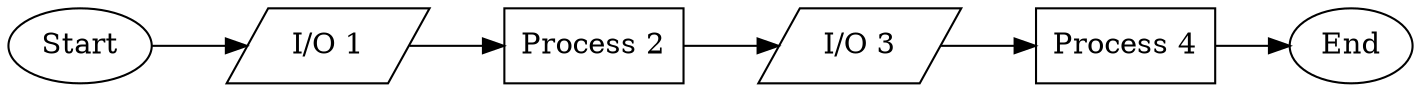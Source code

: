 // Linear Flowchart 11
digraph {
	rankdir=LR
	1 [label=Start shape=oval]
	2 [label="I/O 1" shape=parallelogram]
	1 -> 2
	3 [label="Process 2" shape=box]
	2 -> 3
	4 [label="I/O 3" shape=parallelogram]
	3 -> 4
	5 [label="Process 4" shape=box]
	4 -> 5
	6 [label=End shape=oval]
	5 -> 6
}
